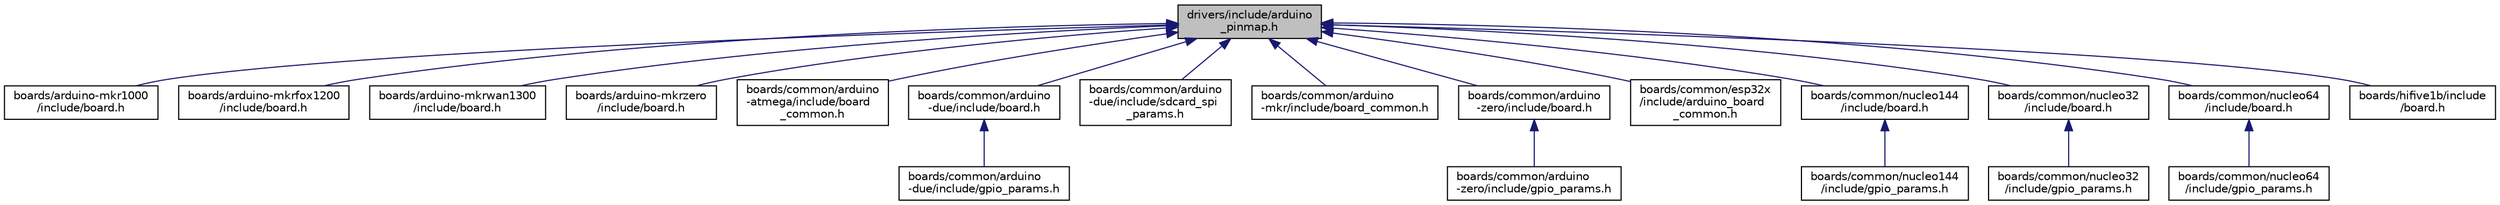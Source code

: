 digraph "drivers/include/arduino_pinmap.h"
{
 // LATEX_PDF_SIZE
  edge [fontname="Helvetica",fontsize="10",labelfontname="Helvetica",labelfontsize="10"];
  node [fontname="Helvetica",fontsize="10",shape=record];
  Node1 [label="drivers/include/arduino\l_pinmap.h",height=0.2,width=0.4,color="black", fillcolor="grey75", style="filled", fontcolor="black",tooltip="Compatibility wrapper for arduino_iomap.h."];
  Node1 -> Node2 [dir="back",color="midnightblue",fontsize="10",style="solid",fontname="Helvetica"];
  Node2 [label="boards/arduino-mkr1000\l/include/board.h",height=0.2,width=0.4,color="black", fillcolor="white", style="filled",URL="$arduino-mkr1000_2include_2board_8h.html",tooltip="Board specific definitions for the Arduino MKR1000 board."];
  Node1 -> Node3 [dir="back",color="midnightblue",fontsize="10",style="solid",fontname="Helvetica"];
  Node3 [label="boards/arduino-mkrfox1200\l/include/board.h",height=0.2,width=0.4,color="black", fillcolor="white", style="filled",URL="$arduino-mkrfox1200_2include_2board_8h.html",tooltip="Board specific definitions for the Arduino MKRFOX1200 board."];
  Node1 -> Node4 [dir="back",color="midnightblue",fontsize="10",style="solid",fontname="Helvetica"];
  Node4 [label="boards/arduino-mkrwan1300\l/include/board.h",height=0.2,width=0.4,color="black", fillcolor="white", style="filled",URL="$arduino-mkrwan1300_2include_2board_8h.html",tooltip="Support for the Arduino MKRWAN1300 board."];
  Node1 -> Node5 [dir="back",color="midnightblue",fontsize="10",style="solid",fontname="Helvetica"];
  Node5 [label="boards/arduino-mkrzero\l/include/board.h",height=0.2,width=0.4,color="black", fillcolor="white", style="filled",URL="$arduino-mkrzero_2include_2board_8h.html",tooltip="Board specific definitions for the Arduino MKRZERO board."];
  Node1 -> Node6 [dir="back",color="midnightblue",fontsize="10",style="solid",fontname="Helvetica"];
  Node6 [label="boards/common/arduino\l-atmega/include/board\l_common.h",height=0.2,width=0.4,color="black", fillcolor="white", style="filled",URL="$arduino-atmega_2include_2board__common_8h.html",tooltip="Common board configuration for Arduino Atmega boards."];
  Node1 -> Node7 [dir="back",color="midnightblue",fontsize="10",style="solid",fontname="Helvetica"];
  Node7 [label="boards/common/arduino\l-due/include/board.h",height=0.2,width=0.4,color="black", fillcolor="white", style="filled",URL="$common_2arduino-due_2include_2board_8h.html",tooltip="Board specific definitions for the Arduino Due based boards."];
  Node7 -> Node8 [dir="back",color="midnightblue",fontsize="10",style="solid",fontname="Helvetica"];
  Node8 [label="boards/common/arduino\l-due/include/gpio_params.h",height=0.2,width=0.4,color="black", fillcolor="white", style="filled",URL="$common_2arduino-due_2include_2gpio__params_8h.html",tooltip="Board specific configuration of direct mapped GPIOs."];
  Node1 -> Node9 [dir="back",color="midnightblue",fontsize="10",style="solid",fontname="Helvetica"];
  Node9 [label="boards/common/arduino\l-due/include/sdcard_spi\l_params.h",height=0.2,width=0.4,color="black", fillcolor="white", style="filled",URL="$boards_2common_2arduino-due_2include_2sdcard__spi__params_8h.html",tooltip="SD card configuration for the Arduino SD card shields."];
  Node1 -> Node10 [dir="back",color="midnightblue",fontsize="10",style="solid",fontname="Helvetica"];
  Node10 [label="boards/common/arduino\l-mkr/include/board_common.h",height=0.2,width=0.4,color="black", fillcolor="white", style="filled",URL="$arduino-mkr_2include_2board__common_8h.html",tooltip="Board specific definitions for the Arduino MKR board."];
  Node1 -> Node11 [dir="back",color="midnightblue",fontsize="10",style="solid",fontname="Helvetica"];
  Node11 [label="boards/common/arduino\l-zero/include/board.h",height=0.2,width=0.4,color="black", fillcolor="white", style="filled",URL="$common_2arduino-zero_2include_2board_8h.html",tooltip="Board specific definitions for the Arduino Zero board and clones."];
  Node11 -> Node12 [dir="back",color="midnightblue",fontsize="10",style="solid",fontname="Helvetica"];
  Node12 [label="boards/common/arduino\l-zero/include/gpio_params.h",height=0.2,width=0.4,color="black", fillcolor="white", style="filled",URL="$common_2arduino-zero_2include_2gpio__params_8h.html",tooltip="Board specific configuration of direct mapped GPIOs."];
  Node1 -> Node13 [dir="back",color="midnightblue",fontsize="10",style="solid",fontname="Helvetica"];
  Node13 [label="boards/common/esp32x\l/include/arduino_board\l_common.h",height=0.2,width=0.4,color="black", fillcolor="white", style="filled",URL="$arduino__board__common_8h.html",tooltip="Definitions for the Arduino API that are common for all ESP32x boards."];
  Node1 -> Node14 [dir="back",color="midnightblue",fontsize="10",style="solid",fontname="Helvetica"];
  Node14 [label="boards/common/nucleo144\l/include/board.h",height=0.2,width=0.4,color="black", fillcolor="white", style="filled",URL="$common_2nucleo144_2include_2board_8h.html",tooltip="Common pin definitions and board configuration options."];
  Node14 -> Node15 [dir="back",color="midnightblue",fontsize="10",style="solid",fontname="Helvetica"];
  Node15 [label="boards/common/nucleo144\l/include/gpio_params.h",height=0.2,width=0.4,color="black", fillcolor="white", style="filled",URL="$common_2nucleo144_2include_2gpio__params_8h.html",tooltip="Board specific configuration of direct mapped GPIOs."];
  Node1 -> Node16 [dir="back",color="midnightblue",fontsize="10",style="solid",fontname="Helvetica"];
  Node16 [label="boards/common/nucleo32\l/include/board.h",height=0.2,width=0.4,color="black", fillcolor="white", style="filled",URL="$common_2nucleo32_2include_2board_8h.html",tooltip="Common pin definitions and board configuration options."];
  Node16 -> Node17 [dir="back",color="midnightblue",fontsize="10",style="solid",fontname="Helvetica"];
  Node17 [label="boards/common/nucleo32\l/include/gpio_params.h",height=0.2,width=0.4,color="black", fillcolor="white", style="filled",URL="$common_2nucleo32_2include_2gpio__params_8h.html",tooltip="Board specific configuration of direct mapped GPIOs."];
  Node1 -> Node18 [dir="back",color="midnightblue",fontsize="10",style="solid",fontname="Helvetica"];
  Node18 [label="boards/common/nucleo64\l/include/board.h",height=0.2,width=0.4,color="black", fillcolor="white", style="filled",URL="$common_2nucleo64_2include_2board_8h.html",tooltip="Common pin definitions and board configuration options."];
  Node18 -> Node19 [dir="back",color="midnightblue",fontsize="10",style="solid",fontname="Helvetica"];
  Node19 [label="boards/common/nucleo64\l/include/gpio_params.h",height=0.2,width=0.4,color="black", fillcolor="white", style="filled",URL="$common_2nucleo64_2include_2gpio__params_8h.html",tooltip="Board specific configuration of direct mapped GPIOs."];
  Node1 -> Node20 [dir="back",color="midnightblue",fontsize="10",style="solid",fontname="Helvetica"];
  Node20 [label="boards/hifive1b/include\l/board.h",height=0.2,width=0.4,color="black", fillcolor="white", style="filled",URL="$hifive1b_2include_2board_8h.html",tooltip="Board specific definitions for the SiFive HiFive1b RISC-V board."];
}
